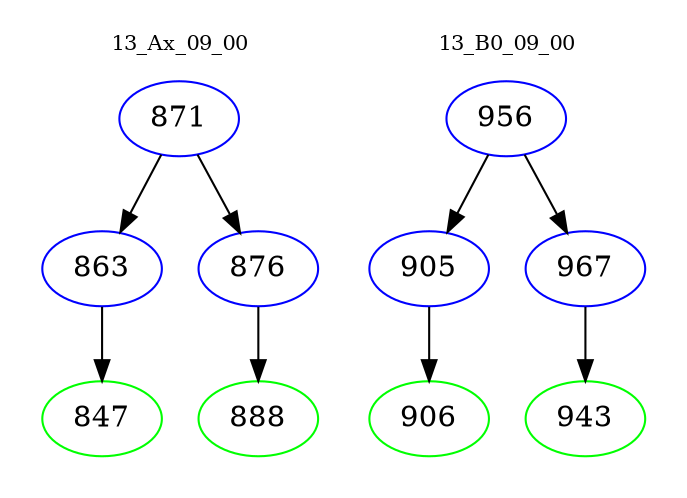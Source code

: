 digraph{
subgraph cluster_0 {
color = white
label = "13_Ax_09_00";
fontsize=10;
T0_871 [label="871", color="blue"]
T0_871 -> T0_863 [color="black"]
T0_863 [label="863", color="blue"]
T0_863 -> T0_847 [color="black"]
T0_847 [label="847", color="green"]
T0_871 -> T0_876 [color="black"]
T0_876 [label="876", color="blue"]
T0_876 -> T0_888 [color="black"]
T0_888 [label="888", color="green"]
}
subgraph cluster_1 {
color = white
label = "13_B0_09_00";
fontsize=10;
T1_956 [label="956", color="blue"]
T1_956 -> T1_905 [color="black"]
T1_905 [label="905", color="blue"]
T1_905 -> T1_906 [color="black"]
T1_906 [label="906", color="green"]
T1_956 -> T1_967 [color="black"]
T1_967 [label="967", color="blue"]
T1_967 -> T1_943 [color="black"]
T1_943 [label="943", color="green"]
}
}
